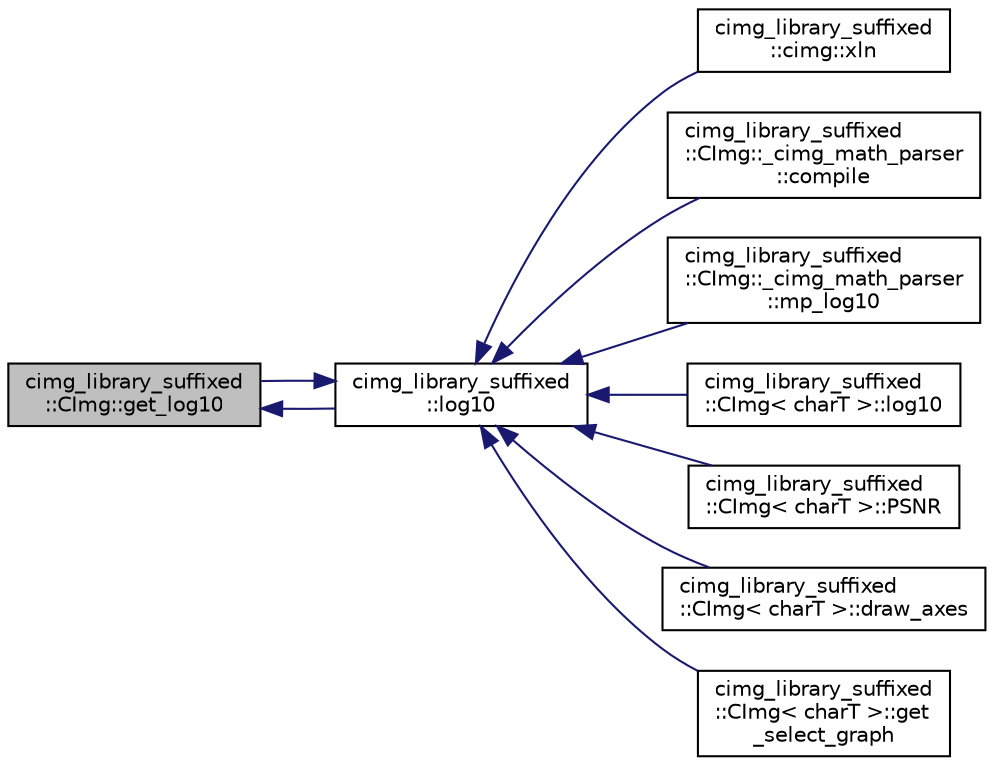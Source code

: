 digraph "cimg_library_suffixed::CImg::get_log10"
{
  edge [fontname="Helvetica",fontsize="10",labelfontname="Helvetica",labelfontsize="10"];
  node [fontname="Helvetica",fontsize="10",shape=record];
  rankdir="LR";
  Node1690 [label="cimg_library_suffixed\l::CImg::get_log10",height=0.2,width=0.4,color="black", fillcolor="grey75", style="filled", fontcolor="black"];
  Node1690 -> Node1691 [dir="back",color="midnightblue",fontsize="10",style="solid",fontname="Helvetica"];
  Node1691 [label="cimg_library_suffixed\l::log10",height=0.2,width=0.4,color="black", fillcolor="white", style="filled",URL="$namespacecimg__library__suffixed.html#a0f2193937084db25a38b70eab00da3dd"];
  Node1691 -> Node1692 [dir="back",color="midnightblue",fontsize="10",style="solid",fontname="Helvetica"];
  Node1692 [label="cimg_library_suffixed\l::cimg::xln",height=0.2,width=0.4,color="black", fillcolor="white", style="filled",URL="$namespacecimg__library__suffixed_1_1cimg.html#a33280187782b500494b92832fc13e339",tooltip="Return 1 + log_10(x) of a value x. "];
  Node1691 -> Node1693 [dir="back",color="midnightblue",fontsize="10",style="solid",fontname="Helvetica"];
  Node1693 [label="cimg_library_suffixed\l::CImg::_cimg_math_parser\l::compile",height=0.2,width=0.4,color="black", fillcolor="white", style="filled",URL="$structcimg__library__suffixed_1_1_c_img_1_1__cimg__math__parser.html#a318c44c5d1f4f0114355f37ace87a4ae"];
  Node1691 -> Node1694 [dir="back",color="midnightblue",fontsize="10",style="solid",fontname="Helvetica"];
  Node1694 [label="cimg_library_suffixed\l::CImg::_cimg_math_parser\l::mp_log10",height=0.2,width=0.4,color="black", fillcolor="white", style="filled",URL="$structcimg__library__suffixed_1_1_c_img_1_1__cimg__math__parser.html#a27e20505b12ae33c80577c60cc45ee80"];
  Node1691 -> Node1695 [dir="back",color="midnightblue",fontsize="10",style="solid",fontname="Helvetica"];
  Node1695 [label="cimg_library_suffixed\l::CImg\< charT \>::log10",height=0.2,width=0.4,color="black", fillcolor="white", style="filled",URL="$structcimg__library__suffixed_1_1_c_img.html#ae92f0599f2bcfaae3d6796fbf903e561",tooltip="Compute the base-10 logarithm of each pixel value. "];
  Node1691 -> Node1690 [dir="back",color="midnightblue",fontsize="10",style="solid",fontname="Helvetica"];
  Node1691 -> Node1696 [dir="back",color="midnightblue",fontsize="10",style="solid",fontname="Helvetica"];
  Node1696 [label="cimg_library_suffixed\l::CImg\< charT \>::PSNR",height=0.2,width=0.4,color="black", fillcolor="white", style="filled",URL="$structcimg__library__suffixed_1_1_c_img.html#a1c5936e2a0499030ddf5a2e5e07eb128",tooltip="Compute the PSNR (Peak Signal-to-Noise Ratio) between two images. "];
  Node1691 -> Node1697 [dir="back",color="midnightblue",fontsize="10",style="solid",fontname="Helvetica"];
  Node1697 [label="cimg_library_suffixed\l::CImg\< charT \>::draw_axes",height=0.2,width=0.4,color="black", fillcolor="white", style="filled",URL="$structcimg__library__suffixed_1_1_c_img.html#a23c9260194d915f3826c3bd2ad8eb0da",tooltip="Draw labeled horizontal and vertical axes . "];
  Node1691 -> Node1698 [dir="back",color="midnightblue",fontsize="10",style="solid",fontname="Helvetica"];
  Node1698 [label="cimg_library_suffixed\l::CImg\< charT \>::get\l_select_graph",height=0.2,width=0.4,color="black", fillcolor="white", style="filled",URL="$structcimg__library__suffixed_1_1_c_img.html#a689f47424dc7c548ebfe53e431409199",tooltip="Select sub-graph in a graph. "];
}
